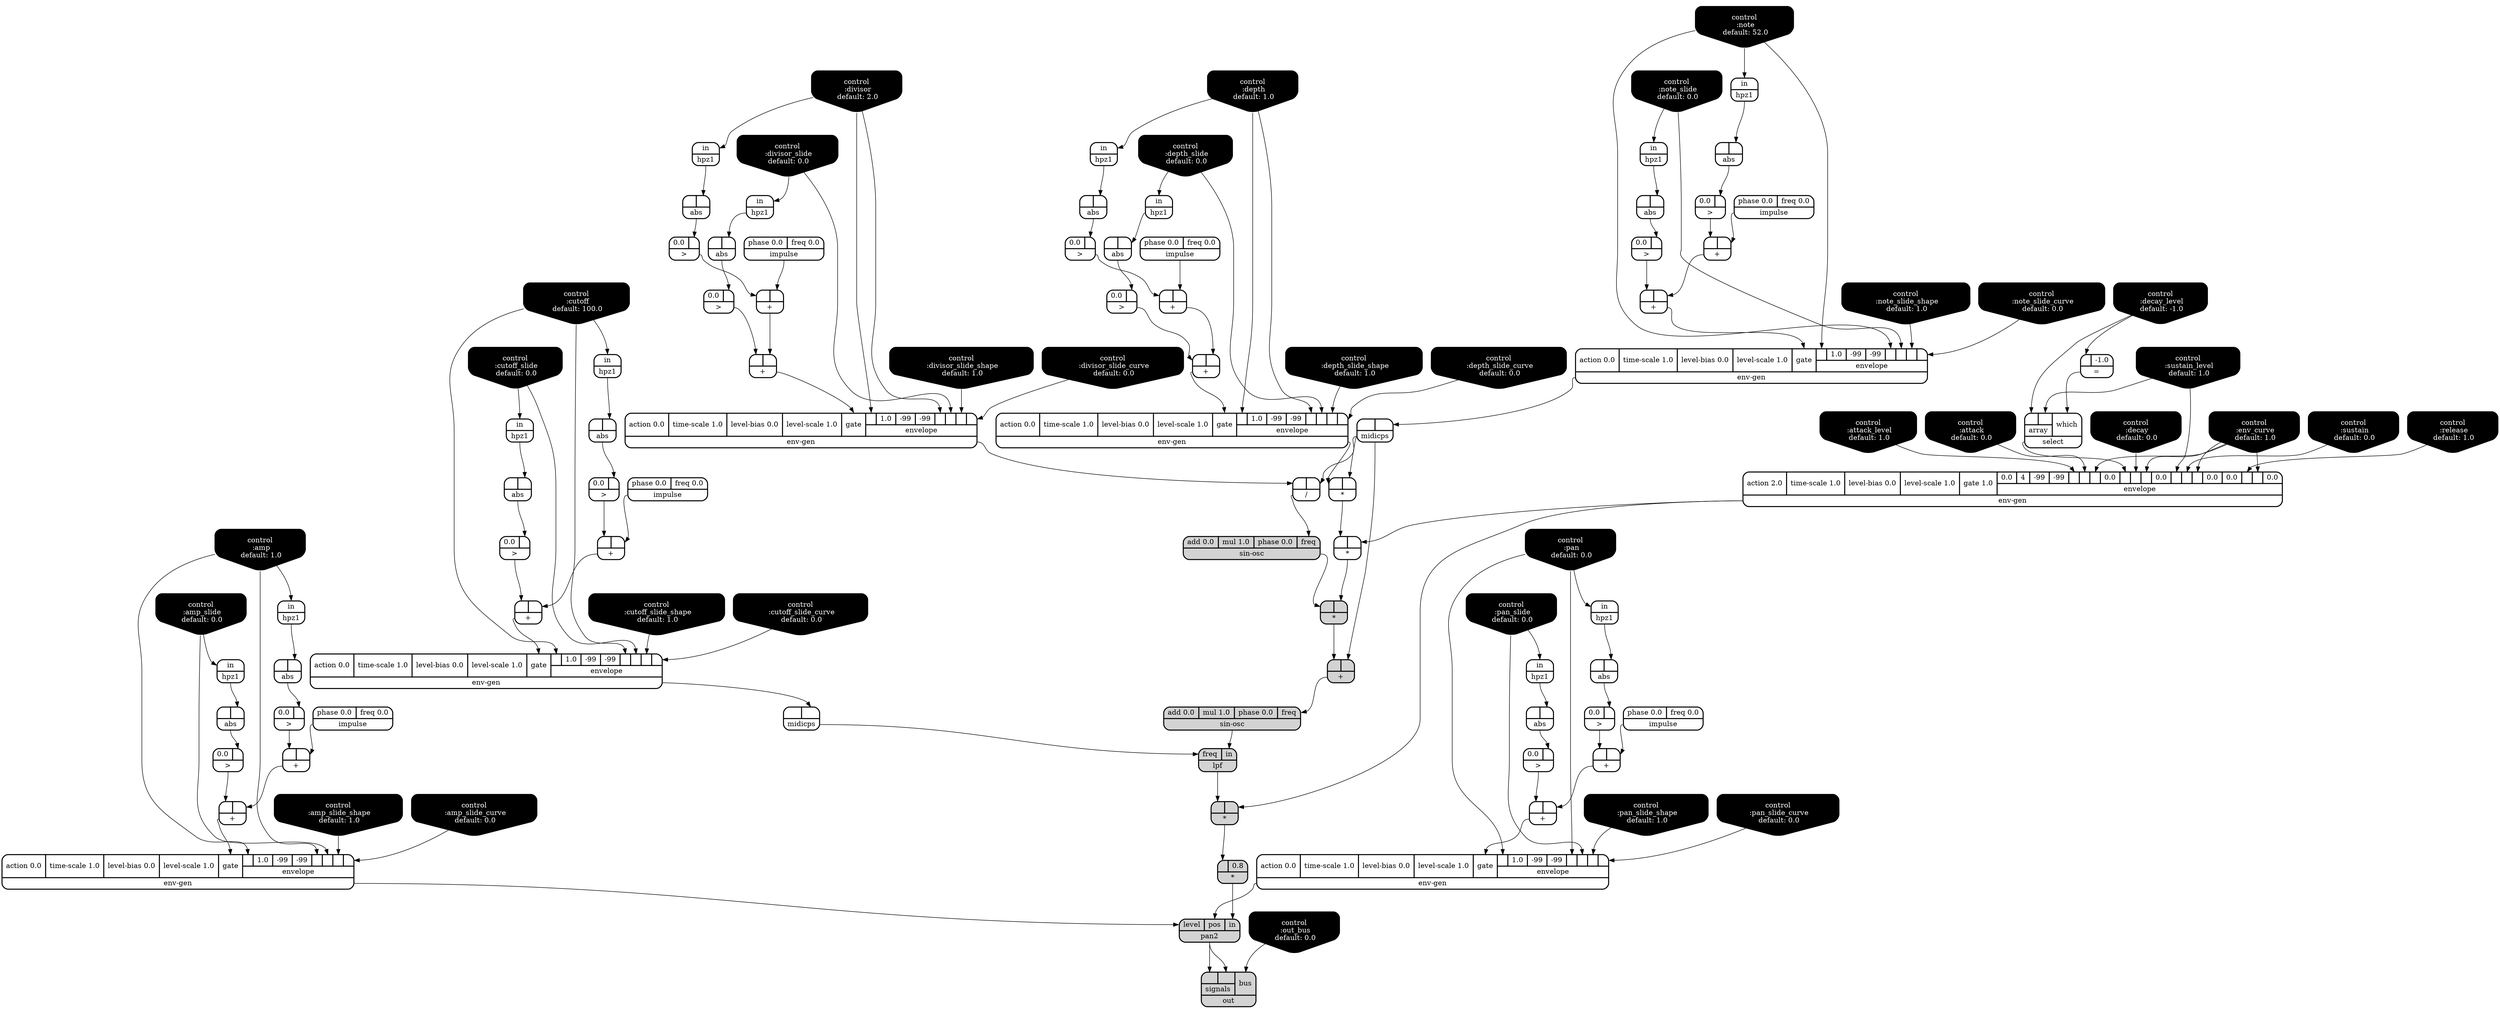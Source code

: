 digraph synthdef {
68 [label = "{{ <b> |<a> } |<__UG_NAME__>* }" style="bold, rounded" shape=record rankdir=LR];
69 [label = "{{ <b> |<a> } |<__UG_NAME__>* }" style="bold, rounded" shape=record rankdir=LR];
82 [label = "{{ <b> |<a> } |<__UG_NAME__>* }" style="filled, bold, rounded"  shape=record rankdir=LR];
97 [label = "{{ <b> |<a> } |<__UG_NAME__>* }" style="filled, bold, rounded"  shape=record rankdir=LR];
105 [label = "{{ <b> |<a> 0.8} |<__UG_NAME__>* }" style="filled, bold, rounded"  shape=record rankdir=LR];
38 [label = "{{ <b> |<a> } |<__UG_NAME__>+ }" style="bold, rounded" shape=record rankdir=LR];
42 [label = "{{ <b> |<a> } |<__UG_NAME__>+ }" style="bold, rounded" shape=record rankdir=LR];
48 [label = "{{ <b> |<a> } |<__UG_NAME__>+ }" style="bold, rounded" shape=record rankdir=LR];
52 [label = "{{ <b> |<a> } |<__UG_NAME__>+ }" style="bold, rounded" shape=record rankdir=LR];
62 [label = "{{ <b> |<a> } |<__UG_NAME__>+ }" style="bold, rounded" shape=record rankdir=LR];
66 [label = "{{ <b> |<a> } |<__UG_NAME__>+ }" style="bold, rounded" shape=record rankdir=LR];
74 [label = "{{ <b> |<a> } |<__UG_NAME__>+ }" style="bold, rounded" shape=record rankdir=LR];
78 [label = "{{ <b> |<a> } |<__UG_NAME__>+ }" style="bold, rounded" shape=record rankdir=LR];
83 [label = "{{ <b> |<a> } |<__UG_NAME__>+ }" style="filled, bold, rounded"  shape=record rankdir=LR];
89 [label = "{{ <b> |<a> } |<__UG_NAME__>+ }" style="bold, rounded" shape=record rankdir=LR];
93 [label = "{{ <b> |<a> } |<__UG_NAME__>+ }" style="bold, rounded" shape=record rankdir=LR];
104 [label = "{{ <b> |<a> } |<__UG_NAME__>+ }" style="bold, rounded" shape=record rankdir=LR];
106 [label = "{{ <b> |<a> } |<__UG_NAME__>+ }" style="bold, rounded" shape=record rankdir=LR];
80 [label = "{{ <b> |<a> } |<__UG_NAME__>/ }" style="bold, rounded" shape=record rankdir=LR];
55 [label = "{{ <b> |<a> -1.0} |<__UG_NAME__>= }" style="bold, rounded" shape=record rankdir=LR];
37 [label = "{{ <b> 0.0|<a> } |<__UG_NAME__>\> }" style="bold, rounded" shape=record rankdir=LR];
41 [label = "{{ <b> 0.0|<a> } |<__UG_NAME__>\> }" style="bold, rounded" shape=record rankdir=LR];
47 [label = "{{ <b> 0.0|<a> } |<__UG_NAME__>\> }" style="bold, rounded" shape=record rankdir=LR];
51 [label = "{{ <b> 0.0|<a> } |<__UG_NAME__>\> }" style="bold, rounded" shape=record rankdir=LR];
61 [label = "{{ <b> 0.0|<a> } |<__UG_NAME__>\> }" style="bold, rounded" shape=record rankdir=LR];
65 [label = "{{ <b> 0.0|<a> } |<__UG_NAME__>\> }" style="bold, rounded" shape=record rankdir=LR];
73 [label = "{{ <b> 0.0|<a> } |<__UG_NAME__>\> }" style="bold, rounded" shape=record rankdir=LR];
77 [label = "{{ <b> 0.0|<a> } |<__UG_NAME__>\> }" style="bold, rounded" shape=record rankdir=LR];
88 [label = "{{ <b> 0.0|<a> } |<__UG_NAME__>\> }" style="bold, rounded" shape=record rankdir=LR];
92 [label = "{{ <b> 0.0|<a> } |<__UG_NAME__>\> }" style="bold, rounded" shape=record rankdir=LR];
100 [label = "{{ <b> 0.0|<a> } |<__UG_NAME__>\> }" style="bold, rounded" shape=record rankdir=LR];
103 [label = "{{ <b> 0.0|<a> } |<__UG_NAME__>\> }" style="bold, rounded" shape=record rankdir=LR];
36 [label = "{{ <b> |<a> } |<__UG_NAME__>abs }" style="bold, rounded" shape=record rankdir=LR];
40 [label = "{{ <b> |<a> } |<__UG_NAME__>abs }" style="bold, rounded" shape=record rankdir=LR];
46 [label = "{{ <b> |<a> } |<__UG_NAME__>abs }" style="bold, rounded" shape=record rankdir=LR];
50 [label = "{{ <b> |<a> } |<__UG_NAME__>abs }" style="bold, rounded" shape=record rankdir=LR];
60 [label = "{{ <b> |<a> } |<__UG_NAME__>abs }" style="bold, rounded" shape=record rankdir=LR];
64 [label = "{{ <b> |<a> } |<__UG_NAME__>abs }" style="bold, rounded" shape=record rankdir=LR];
72 [label = "{{ <b> |<a> } |<__UG_NAME__>abs }" style="bold, rounded" shape=record rankdir=LR];
76 [label = "{{ <b> |<a> } |<__UG_NAME__>abs }" style="bold, rounded" shape=record rankdir=LR];
87 [label = "{{ <b> |<a> } |<__UG_NAME__>abs }" style="bold, rounded" shape=record rankdir=LR];
91 [label = "{{ <b> |<a> } |<__UG_NAME__>abs }" style="bold, rounded" shape=record rankdir=LR];
99 [label = "{{ <b> |<a> } |<__UG_NAME__>abs }" style="bold, rounded" shape=record rankdir=LR];
102 [label = "{{ <b> |<a> } |<__UG_NAME__>abs }" style="bold, rounded" shape=record rankdir=LR];
0 [label = "control
 :note
 default: 52.0" shape=invhouse style="rounded, filled, bold" fillcolor=black fontcolor=white ]; 
1 [label = "control
 :note_slide
 default: 0.0" shape=invhouse style="rounded, filled, bold" fillcolor=black fontcolor=white ]; 
2 [label = "control
 :note_slide_shape
 default: 1.0" shape=invhouse style="rounded, filled, bold" fillcolor=black fontcolor=white ]; 
3 [label = "control
 :note_slide_curve
 default: 0.0" shape=invhouse style="rounded, filled, bold" fillcolor=black fontcolor=white ]; 
4 [label = "control
 :amp
 default: 1.0" shape=invhouse style="rounded, filled, bold" fillcolor=black fontcolor=white ]; 
5 [label = "control
 :amp_slide
 default: 0.0" shape=invhouse style="rounded, filled, bold" fillcolor=black fontcolor=white ]; 
6 [label = "control
 :amp_slide_shape
 default: 1.0" shape=invhouse style="rounded, filled, bold" fillcolor=black fontcolor=white ]; 
7 [label = "control
 :amp_slide_curve
 default: 0.0" shape=invhouse style="rounded, filled, bold" fillcolor=black fontcolor=white ]; 
8 [label = "control
 :pan
 default: 0.0" shape=invhouse style="rounded, filled, bold" fillcolor=black fontcolor=white ]; 
9 [label = "control
 :pan_slide
 default: 0.0" shape=invhouse style="rounded, filled, bold" fillcolor=black fontcolor=white ]; 
10 [label = "control
 :pan_slide_shape
 default: 1.0" shape=invhouse style="rounded, filled, bold" fillcolor=black fontcolor=white ]; 
11 [label = "control
 :pan_slide_curve
 default: 0.0" shape=invhouse style="rounded, filled, bold" fillcolor=black fontcolor=white ]; 
12 [label = "control
 :attack
 default: 0.0" shape=invhouse style="rounded, filled, bold" fillcolor=black fontcolor=white ]; 
13 [label = "control
 :decay
 default: 0.0" shape=invhouse style="rounded, filled, bold" fillcolor=black fontcolor=white ]; 
14 [label = "control
 :sustain
 default: 0.0" shape=invhouse style="rounded, filled, bold" fillcolor=black fontcolor=white ]; 
15 [label = "control
 :release
 default: 1.0" shape=invhouse style="rounded, filled, bold" fillcolor=black fontcolor=white ]; 
16 [label = "control
 :attack_level
 default: 1.0" shape=invhouse style="rounded, filled, bold" fillcolor=black fontcolor=white ]; 
17 [label = "control
 :decay_level
 default: -1.0" shape=invhouse style="rounded, filled, bold" fillcolor=black fontcolor=white ]; 
18 [label = "control
 :sustain_level
 default: 1.0" shape=invhouse style="rounded, filled, bold" fillcolor=black fontcolor=white ]; 
19 [label = "control
 :env_curve
 default: 1.0" shape=invhouse style="rounded, filled, bold" fillcolor=black fontcolor=white ]; 
20 [label = "control
 :cutoff
 default: 100.0" shape=invhouse style="rounded, filled, bold" fillcolor=black fontcolor=white ]; 
21 [label = "control
 :cutoff_slide
 default: 0.0" shape=invhouse style="rounded, filled, bold" fillcolor=black fontcolor=white ]; 
22 [label = "control
 :cutoff_slide_shape
 default: 1.0" shape=invhouse style="rounded, filled, bold" fillcolor=black fontcolor=white ]; 
23 [label = "control
 :cutoff_slide_curve
 default: 0.0" shape=invhouse style="rounded, filled, bold" fillcolor=black fontcolor=white ]; 
24 [label = "control
 :divisor
 default: 2.0" shape=invhouse style="rounded, filled, bold" fillcolor=black fontcolor=white ]; 
25 [label = "control
 :divisor_slide
 default: 0.0" shape=invhouse style="rounded, filled, bold" fillcolor=black fontcolor=white ]; 
26 [label = "control
 :divisor_slide_shape
 default: 1.0" shape=invhouse style="rounded, filled, bold" fillcolor=black fontcolor=white ]; 
27 [label = "control
 :divisor_slide_curve
 default: 0.0" shape=invhouse style="rounded, filled, bold" fillcolor=black fontcolor=white ]; 
28 [label = "control
 :depth
 default: 1.0" shape=invhouse style="rounded, filled, bold" fillcolor=black fontcolor=white ]; 
29 [label = "control
 :depth_slide
 default: 0.0" shape=invhouse style="rounded, filled, bold" fillcolor=black fontcolor=white ]; 
30 [label = "control
 :depth_slide_shape
 default: 1.0" shape=invhouse style="rounded, filled, bold" fillcolor=black fontcolor=white ]; 
31 [label = "control
 :depth_slide_curve
 default: 0.0" shape=invhouse style="rounded, filled, bold" fillcolor=black fontcolor=white ]; 
32 [label = "control
 :out_bus
 default: 0.0" shape=invhouse style="rounded, filled, bold" fillcolor=black fontcolor=white ]; 
43 [label = "{{ <action> action 0.0|<time____scale> time-scale 1.0|<level____bias> level-bias 0.0|<level____scale> level-scale 1.0|<gate> gate|{{<envelope___control___0>|1.0|-99|-99|<envelope___control___4>|<envelope___control___5>|<envelope___control___6>|<envelope___control___7>}|envelope}} |<__UG_NAME__>env-gen }" style="bold, rounded" shape=record rankdir=LR];
53 [label = "{{ <action> action 0.0|<time____scale> time-scale 1.0|<level____bias> level-bias 0.0|<level____scale> level-scale 1.0|<gate> gate|{{<envelope___control___0>|1.0|-99|-99|<envelope___control___4>|<envelope___control___5>|<envelope___control___6>|<envelope___control___7>}|envelope}} |<__UG_NAME__>env-gen }" style="bold, rounded" shape=record rankdir=LR];
57 [label = "{{ <action> action 2.0|<time____scale> time-scale 1.0|<level____bias> level-bias 0.0|<level____scale> level-scale 1.0|<gate> gate 1.0|{{0.0|4|-99|-99|<envelope___control___4>|<envelope___control___5>|<envelope___control___6>|0.0|<envelope___select___8>|<envelope___control___9>|<envelope___control___10>|0.0|<envelope___control___12>|<envelope___control___13>|<envelope___control___14>|0.0|0.0|<envelope___control___17>|<envelope___control___18>|0.0}|envelope}} |<__UG_NAME__>env-gen }" style="bold, rounded" shape=record rankdir=LR];
67 [label = "{{ <action> action 0.0|<time____scale> time-scale 1.0|<level____bias> level-bias 0.0|<level____scale> level-scale 1.0|<gate> gate|{{<envelope___control___0>|1.0|-99|-99|<envelope___control___4>|<envelope___control___5>|<envelope___control___6>|<envelope___control___7>}|envelope}} |<__UG_NAME__>env-gen }" style="bold, rounded" shape=record rankdir=LR];
79 [label = "{{ <action> action 0.0|<time____scale> time-scale 1.0|<level____bias> level-bias 0.0|<level____scale> level-scale 1.0|<gate> gate|{{<envelope___control___0>|1.0|-99|-99|<envelope___control___4>|<envelope___control___5>|<envelope___control___6>|<envelope___control___7>}|envelope}} |<__UG_NAME__>env-gen }" style="bold, rounded" shape=record rankdir=LR];
94 [label = "{{ <action> action 0.0|<time____scale> time-scale 1.0|<level____bias> level-bias 0.0|<level____scale> level-scale 1.0|<gate> gate|{{<envelope___control___0>|1.0|-99|-99|<envelope___control___4>|<envelope___control___5>|<envelope___control___6>|<envelope___control___7>}|envelope}} |<__UG_NAME__>env-gen }" style="bold, rounded" shape=record rankdir=LR];
107 [label = "{{ <action> action 0.0|<time____scale> time-scale 1.0|<level____bias> level-bias 0.0|<level____scale> level-scale 1.0|<gate> gate|{{<envelope___control___0>|1.0|-99|-99|<envelope___control___4>|<envelope___control___5>|<envelope___control___6>|<envelope___control___7>}|envelope}} |<__UG_NAME__>env-gen }" style="bold, rounded" shape=record rankdir=LR];
33 [label = "{{ <in> in} |<__UG_NAME__>hpz1 }" style="bold, rounded" shape=record rankdir=LR];
35 [label = "{{ <in> in} |<__UG_NAME__>hpz1 }" style="bold, rounded" shape=record rankdir=LR];
39 [label = "{{ <in> in} |<__UG_NAME__>hpz1 }" style="bold, rounded" shape=record rankdir=LR];
45 [label = "{{ <in> in} |<__UG_NAME__>hpz1 }" style="bold, rounded" shape=record rankdir=LR];
49 [label = "{{ <in> in} |<__UG_NAME__>hpz1 }" style="bold, rounded" shape=record rankdir=LR];
59 [label = "{{ <in> in} |<__UG_NAME__>hpz1 }" style="bold, rounded" shape=record rankdir=LR];
63 [label = "{{ <in> in} |<__UG_NAME__>hpz1 }" style="bold, rounded" shape=record rankdir=LR];
71 [label = "{{ <in> in} |<__UG_NAME__>hpz1 }" style="bold, rounded" shape=record rankdir=LR];
75 [label = "{{ <in> in} |<__UG_NAME__>hpz1 }" style="bold, rounded" shape=record rankdir=LR];
86 [label = "{{ <in> in} |<__UG_NAME__>hpz1 }" style="bold, rounded" shape=record rankdir=LR];
90 [label = "{{ <in> in} |<__UG_NAME__>hpz1 }" style="bold, rounded" shape=record rankdir=LR];
98 [label = "{{ <in> in} |<__UG_NAME__>hpz1 }" style="bold, rounded" shape=record rankdir=LR];
34 [label = "{{ <phase> phase 0.0|<freq> freq 0.0} |<__UG_NAME__>impulse }" style="bold, rounded" shape=record rankdir=LR];
44 [label = "{{ <phase> phase 0.0|<freq> freq 0.0} |<__UG_NAME__>impulse }" style="bold, rounded" shape=record rankdir=LR];
58 [label = "{{ <phase> phase 0.0|<freq> freq 0.0} |<__UG_NAME__>impulse }" style="bold, rounded" shape=record rankdir=LR];
70 [label = "{{ <phase> phase 0.0|<freq> freq 0.0} |<__UG_NAME__>impulse }" style="bold, rounded" shape=record rankdir=LR];
85 [label = "{{ <phase> phase 0.0|<freq> freq 0.0} |<__UG_NAME__>impulse }" style="bold, rounded" shape=record rankdir=LR];
101 [label = "{{ <phase> phase 0.0|<freq> freq 0.0} |<__UG_NAME__>impulse }" style="bold, rounded" shape=record rankdir=LR];
96 [label = "{{ <freq> freq|<in> in} |<__UG_NAME__>lpf }" style="filled, bold, rounded"  shape=record rankdir=LR];
54 [label = "{{ <b> |<a> } |<__UG_NAME__>midicps }" style="bold, rounded" shape=record rankdir=LR];
95 [label = "{{ <b> |<a> } |<__UG_NAME__>midicps }" style="bold, rounded" shape=record rankdir=LR];
109 [label = "{{ {{<signals___pan2___0>|<signals___pan2___1>}|signals}|<bus> bus} |<__UG_NAME__>out }" style="filled, bold, rounded"  shape=record rankdir=LR];
108 [label = "{{ <level> level|<pos> pos|<in> in} |<__UG_NAME__>pan2 }" style="filled, bold, rounded"  shape=record rankdir=LR];
56 [label = "{{ {{<array___control___0>|<array___control___1>}|array}|<which> which} |<__UG_NAME__>select }" style="bold, rounded" shape=record rankdir=LR];
81 [label = "{{ <add> add 0.0|<mul> mul 1.0|<phase> phase 0.0|<freq> freq} |<__UG_NAME__>sin-osc }" style="filled, bold, rounded"  shape=record rankdir=LR];
84 [label = "{{ <add> add 0.0|<mul> mul 1.0|<phase> phase 0.0|<freq> freq} |<__UG_NAME__>sin-osc }" style="filled, bold, rounded"  shape=record rankdir=LR];

54:__UG_NAME__ -> 68:a ;
67:__UG_NAME__ -> 68:b ;
57:__UG_NAME__ -> 69:a ;
68:__UG_NAME__ -> 69:b ;
69:__UG_NAME__ -> 82:a ;
81:__UG_NAME__ -> 82:b ;
57:__UG_NAME__ -> 97:a ;
96:__UG_NAME__ -> 97:b ;
97:__UG_NAME__ -> 105:b ;
34:__UG_NAME__ -> 38:a ;
37:__UG_NAME__ -> 38:b ;
38:__UG_NAME__ -> 42:a ;
41:__UG_NAME__ -> 42:b ;
44:__UG_NAME__ -> 48:a ;
47:__UG_NAME__ -> 48:b ;
48:__UG_NAME__ -> 52:a ;
51:__UG_NAME__ -> 52:b ;
58:__UG_NAME__ -> 62:a ;
61:__UG_NAME__ -> 62:b ;
62:__UG_NAME__ -> 66:a ;
65:__UG_NAME__ -> 66:b ;
70:__UG_NAME__ -> 74:a ;
73:__UG_NAME__ -> 74:b ;
74:__UG_NAME__ -> 78:a ;
77:__UG_NAME__ -> 78:b ;
54:__UG_NAME__ -> 83:a ;
82:__UG_NAME__ -> 83:b ;
85:__UG_NAME__ -> 89:a ;
88:__UG_NAME__ -> 89:b ;
89:__UG_NAME__ -> 93:a ;
92:__UG_NAME__ -> 93:b ;
101:__UG_NAME__ -> 104:a ;
103:__UG_NAME__ -> 104:b ;
104:__UG_NAME__ -> 106:a ;
100:__UG_NAME__ -> 106:b ;
54:__UG_NAME__ -> 80:a ;
79:__UG_NAME__ -> 80:b ;
17:__UG_NAME__ -> 55:b ;
36:__UG_NAME__ -> 37:a ;
40:__UG_NAME__ -> 41:a ;
46:__UG_NAME__ -> 47:a ;
50:__UG_NAME__ -> 51:a ;
60:__UG_NAME__ -> 61:a ;
64:__UG_NAME__ -> 65:a ;
72:__UG_NAME__ -> 73:a ;
76:__UG_NAME__ -> 77:a ;
87:__UG_NAME__ -> 88:a ;
91:__UG_NAME__ -> 92:a ;
99:__UG_NAME__ -> 100:a ;
102:__UG_NAME__ -> 103:a ;
35:__UG_NAME__ -> 36:a ;
39:__UG_NAME__ -> 40:a ;
45:__UG_NAME__ -> 46:a ;
49:__UG_NAME__ -> 50:a ;
59:__UG_NAME__ -> 60:a ;
63:__UG_NAME__ -> 64:a ;
71:__UG_NAME__ -> 72:a ;
75:__UG_NAME__ -> 76:a ;
86:__UG_NAME__ -> 87:a ;
90:__UG_NAME__ -> 91:a ;
98:__UG_NAME__ -> 99:a ;
33:__UG_NAME__ -> 102:a ;
8:__UG_NAME__ -> 43:envelope___control___0 ;
8:__UG_NAME__ -> 43:envelope___control___4 ;
9:__UG_NAME__ -> 43:envelope___control___5 ;
10:__UG_NAME__ -> 43:envelope___control___6 ;
11:__UG_NAME__ -> 43:envelope___control___7 ;
42:__UG_NAME__ -> 43:gate ;
0:__UG_NAME__ -> 53:envelope___control___0 ;
0:__UG_NAME__ -> 53:envelope___control___4 ;
1:__UG_NAME__ -> 53:envelope___control___5 ;
2:__UG_NAME__ -> 53:envelope___control___6 ;
3:__UG_NAME__ -> 53:envelope___control___7 ;
52:__UG_NAME__ -> 53:gate ;
16:__UG_NAME__ -> 57:envelope___control___4 ;
12:__UG_NAME__ -> 57:envelope___control___5 ;
19:__UG_NAME__ -> 57:envelope___control___6 ;
56:__UG_NAME__ -> 57:envelope___select___8 ;
13:__UG_NAME__ -> 57:envelope___control___9 ;
19:__UG_NAME__ -> 57:envelope___control___10 ;
18:__UG_NAME__ -> 57:envelope___control___12 ;
14:__UG_NAME__ -> 57:envelope___control___13 ;
19:__UG_NAME__ -> 57:envelope___control___14 ;
15:__UG_NAME__ -> 57:envelope___control___17 ;
19:__UG_NAME__ -> 57:envelope___control___18 ;
28:__UG_NAME__ -> 67:envelope___control___0 ;
28:__UG_NAME__ -> 67:envelope___control___4 ;
29:__UG_NAME__ -> 67:envelope___control___5 ;
30:__UG_NAME__ -> 67:envelope___control___6 ;
31:__UG_NAME__ -> 67:envelope___control___7 ;
66:__UG_NAME__ -> 67:gate ;
24:__UG_NAME__ -> 79:envelope___control___0 ;
24:__UG_NAME__ -> 79:envelope___control___4 ;
25:__UG_NAME__ -> 79:envelope___control___5 ;
26:__UG_NAME__ -> 79:envelope___control___6 ;
27:__UG_NAME__ -> 79:envelope___control___7 ;
78:__UG_NAME__ -> 79:gate ;
20:__UG_NAME__ -> 94:envelope___control___0 ;
20:__UG_NAME__ -> 94:envelope___control___4 ;
21:__UG_NAME__ -> 94:envelope___control___5 ;
22:__UG_NAME__ -> 94:envelope___control___6 ;
23:__UG_NAME__ -> 94:envelope___control___7 ;
93:__UG_NAME__ -> 94:gate ;
4:__UG_NAME__ -> 107:envelope___control___0 ;
4:__UG_NAME__ -> 107:envelope___control___4 ;
5:__UG_NAME__ -> 107:envelope___control___5 ;
6:__UG_NAME__ -> 107:envelope___control___6 ;
7:__UG_NAME__ -> 107:envelope___control___7 ;
106:__UG_NAME__ -> 107:gate ;
4:__UG_NAME__ -> 33:in ;
8:__UG_NAME__ -> 35:in ;
9:__UG_NAME__ -> 39:in ;
0:__UG_NAME__ -> 45:in ;
1:__UG_NAME__ -> 49:in ;
28:__UG_NAME__ -> 59:in ;
29:__UG_NAME__ -> 63:in ;
24:__UG_NAME__ -> 71:in ;
25:__UG_NAME__ -> 75:in ;
20:__UG_NAME__ -> 86:in ;
21:__UG_NAME__ -> 90:in ;
5:__UG_NAME__ -> 98:in ;
84:__UG_NAME__ -> 96:in ;
95:__UG_NAME__ -> 96:freq ;
53:__UG_NAME__ -> 54:a ;
94:__UG_NAME__ -> 95:a ;
32:__UG_NAME__ -> 109:bus ;
108:__UG_NAME__ -> 109:signals___pan2___0 ;
108:__UG_NAME__ -> 109:signals___pan2___1 ;
105:__UG_NAME__ -> 108:in ;
43:__UG_NAME__ -> 108:pos ;
107:__UG_NAME__ -> 108:level ;
55:__UG_NAME__ -> 56:which ;
17:__UG_NAME__ -> 56:array___control___0 ;
18:__UG_NAME__ -> 56:array___control___1 ;
80:__UG_NAME__ -> 81:freq ;
83:__UG_NAME__ -> 84:freq ;

}